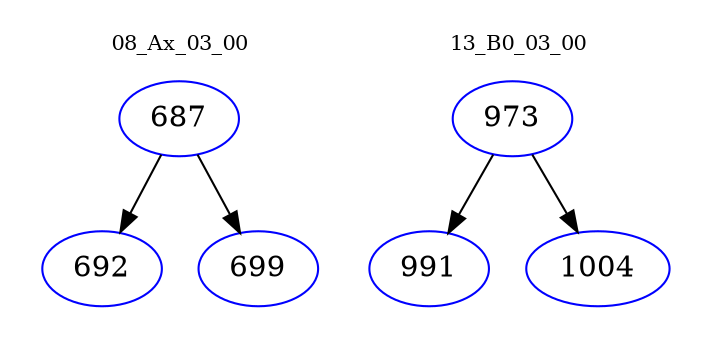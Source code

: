 digraph{
subgraph cluster_0 {
color = white
label = "08_Ax_03_00";
fontsize=10;
T0_687 [label="687", color="blue"]
T0_687 -> T0_692 [color="black"]
T0_692 [label="692", color="blue"]
T0_687 -> T0_699 [color="black"]
T0_699 [label="699", color="blue"]
}
subgraph cluster_1 {
color = white
label = "13_B0_03_00";
fontsize=10;
T1_973 [label="973", color="blue"]
T1_973 -> T1_991 [color="black"]
T1_991 [label="991", color="blue"]
T1_973 -> T1_1004 [color="black"]
T1_1004 [label="1004", color="blue"]
}
}
